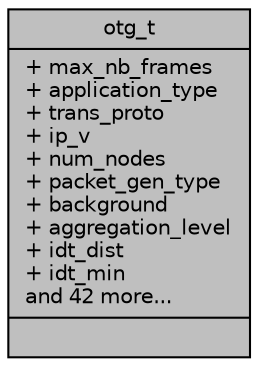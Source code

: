 digraph "otg_t"
{
 // LATEX_PDF_SIZE
  edge [fontname="Helvetica",fontsize="10",labelfontname="Helvetica",labelfontsize="10"];
  node [fontname="Helvetica",fontsize="10",shape=record];
  Node1 [label="{otg_t\n|+ max_nb_frames\l+ application_type\l+ trans_proto\l+ ip_v\l+ num_nodes\l+ packet_gen_type\l+ background\l+ aggregation_level\l+ idt_dist\l+ idt_min\land 42 more...\l|}",height=0.2,width=0.4,color="black", fillcolor="grey75", style="filled", fontcolor="black",tooltip="otg_t define the traffic generator global parameters, it include a matrix of nodes (source,..."];
}
